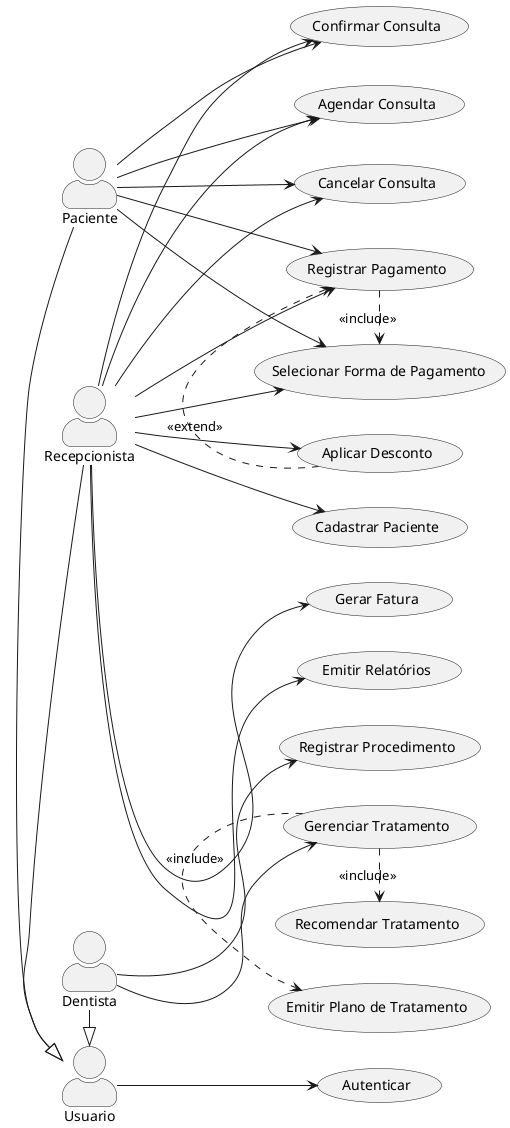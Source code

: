 @startuml

left to right direction
skinparam actorStyle awesome
skinparam packageStyle rectangle

' ==== Atores ====
actor Usuario
actor Paciente
actor Dentista
actor Recepcionista

' Herança: todos herdam de Usuario para usar Autenticar
Paciente -|> Usuario
Dentista -|> Usuario
Recepcionista -|> Usuario

' ==== Caso comum a todos ====
(Autenticar)
Usuario --> (Autenticar)

' ==== Casos compartilhados ====
(Paciente) --> (Agendar Consulta)
(Recepcionista) --> (Agendar Consulta)

(Paciente) --> (Confirmar Consulta)
(Recepcionista) --> (Confirmar Consulta)

(Paciente) --> (Cancelar Consulta)
(Recepcionista) --> (Cancelar Consulta)

(Paciente) --> (Registrar Pagamento)
(Recepcionista) --> (Registrar Pagamento)

(Paciente) --> (Selecionar Forma de Pagamento)
(Recepcionista) --> (Selecionar Forma de Pagamento)

(Registrar Pagamento) .> (Selecionar Forma de Pagamento) : <<include>>
(Registrar Pagamento) <. (Aplicar Desconto) : <<extend>>

' ==== Casos específicos da Recepcionista ====
Recepcionista --> (Cadastrar Paciente)
Recepcionista --> (Aplicar Desconto)
Recepcionista --> (Gerar Fatura)
Recepcionista --> (Emitir Relatórios)

' ==== Casos específicos do Dentista ====
Dentista --> (Registrar Procedimento)
Dentista --> (Gerenciar Tratamento)
(Gerenciar Tratamento) .> (Emitir Plano de Tratamento) : <<include>>
(Gerenciar Tratamento) .> (Recomendar Tratamento) : <<include>>

@enduml


